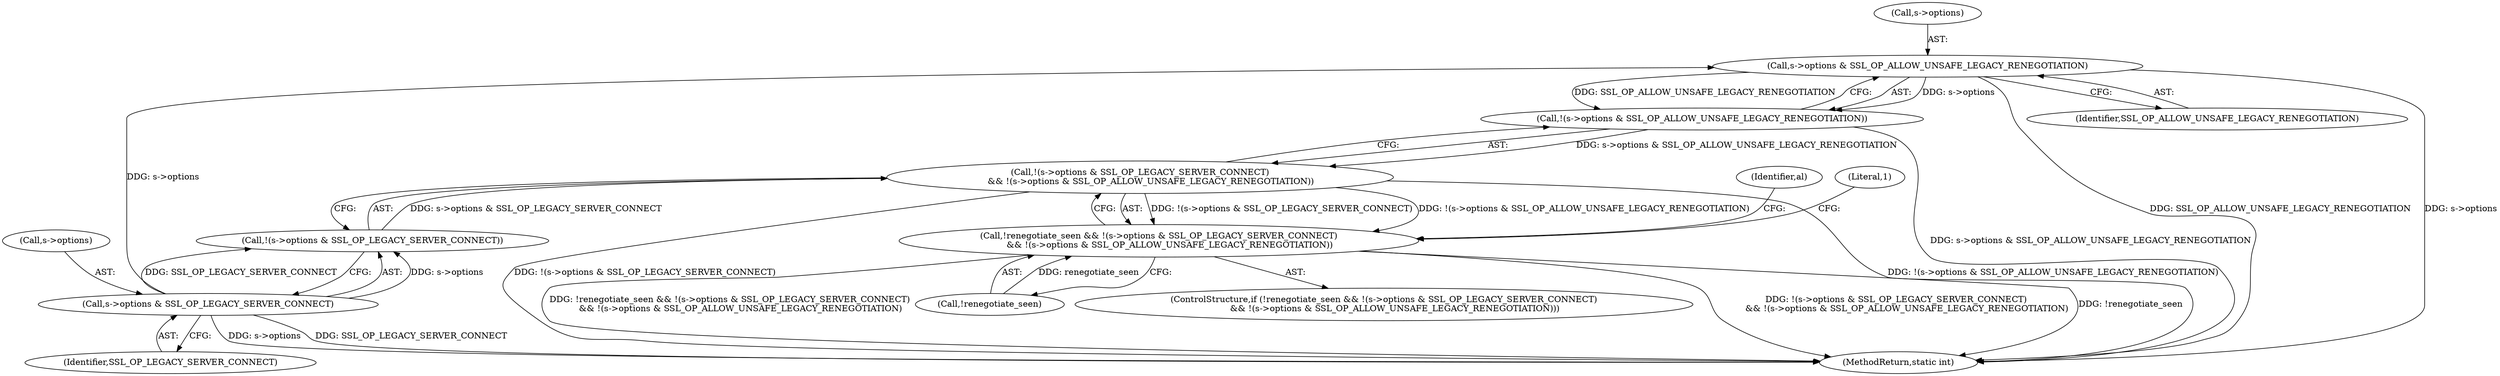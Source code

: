 digraph "0_openssl_a004e72b95835136d3f1ea90517f706c24c03da7_4@pointer" {
"1000978" [label="(Call,s->options & SSL_OP_ALLOW_UNSAFE_LEGACY_RENEGOTIATION)"];
"1000972" [label="(Call,s->options & SSL_OP_LEGACY_SERVER_CONNECT)"];
"1000977" [label="(Call,!(s->options & SSL_OP_ALLOW_UNSAFE_LEGACY_RENEGOTIATION))"];
"1000970" [label="(Call,!(s->options & SSL_OP_LEGACY_SERVER_CONNECT)\n        && !(s->options & SSL_OP_ALLOW_UNSAFE_LEGACY_RENEGOTIATION))"];
"1000967" [label="(Call,!renegotiate_seen && !(s->options & SSL_OP_LEGACY_SERVER_CONNECT)\n        && !(s->options & SSL_OP_ALLOW_UNSAFE_LEGACY_RENEGOTIATION))"];
"1000967" [label="(Call,!renegotiate_seen && !(s->options & SSL_OP_LEGACY_SERVER_CONNECT)\n        && !(s->options & SSL_OP_ALLOW_UNSAFE_LEGACY_RENEGOTIATION))"];
"1000972" [label="(Call,s->options & SSL_OP_LEGACY_SERVER_CONNECT)"];
"1000994" [label="(Literal,1)"];
"1000995" [label="(MethodReturn,static int)"];
"1000982" [label="(Identifier,SSL_OP_ALLOW_UNSAFE_LEGACY_RENEGOTIATION)"];
"1000979" [label="(Call,s->options)"];
"1000977" [label="(Call,!(s->options & SSL_OP_ALLOW_UNSAFE_LEGACY_RENEGOTIATION))"];
"1000976" [label="(Identifier,SSL_OP_LEGACY_SERVER_CONNECT)"];
"1000966" [label="(ControlStructure,if (!renegotiate_seen && !(s->options & SSL_OP_LEGACY_SERVER_CONNECT)\n        && !(s->options & SSL_OP_ALLOW_UNSAFE_LEGACY_RENEGOTIATION)))"];
"1000968" [label="(Call,!renegotiate_seen)"];
"1000971" [label="(Call,!(s->options & SSL_OP_LEGACY_SERVER_CONNECT))"];
"1000973" [label="(Call,s->options)"];
"1000978" [label="(Call,s->options & SSL_OP_ALLOW_UNSAFE_LEGACY_RENEGOTIATION)"];
"1000986" [label="(Identifier,al)"];
"1000970" [label="(Call,!(s->options & SSL_OP_LEGACY_SERVER_CONNECT)\n        && !(s->options & SSL_OP_ALLOW_UNSAFE_LEGACY_RENEGOTIATION))"];
"1000978" -> "1000977"  [label="AST: "];
"1000978" -> "1000982"  [label="CFG: "];
"1000979" -> "1000978"  [label="AST: "];
"1000982" -> "1000978"  [label="AST: "];
"1000977" -> "1000978"  [label="CFG: "];
"1000978" -> "1000995"  [label="DDG: SSL_OP_ALLOW_UNSAFE_LEGACY_RENEGOTIATION"];
"1000978" -> "1000995"  [label="DDG: s->options"];
"1000978" -> "1000977"  [label="DDG: s->options"];
"1000978" -> "1000977"  [label="DDG: SSL_OP_ALLOW_UNSAFE_LEGACY_RENEGOTIATION"];
"1000972" -> "1000978"  [label="DDG: s->options"];
"1000972" -> "1000971"  [label="AST: "];
"1000972" -> "1000976"  [label="CFG: "];
"1000973" -> "1000972"  [label="AST: "];
"1000976" -> "1000972"  [label="AST: "];
"1000971" -> "1000972"  [label="CFG: "];
"1000972" -> "1000995"  [label="DDG: s->options"];
"1000972" -> "1000995"  [label="DDG: SSL_OP_LEGACY_SERVER_CONNECT"];
"1000972" -> "1000971"  [label="DDG: s->options"];
"1000972" -> "1000971"  [label="DDG: SSL_OP_LEGACY_SERVER_CONNECT"];
"1000977" -> "1000970"  [label="AST: "];
"1000970" -> "1000977"  [label="CFG: "];
"1000977" -> "1000995"  [label="DDG: s->options & SSL_OP_ALLOW_UNSAFE_LEGACY_RENEGOTIATION"];
"1000977" -> "1000970"  [label="DDG: s->options & SSL_OP_ALLOW_UNSAFE_LEGACY_RENEGOTIATION"];
"1000970" -> "1000967"  [label="AST: "];
"1000970" -> "1000971"  [label="CFG: "];
"1000971" -> "1000970"  [label="AST: "];
"1000967" -> "1000970"  [label="CFG: "];
"1000970" -> "1000995"  [label="DDG: !(s->options & SSL_OP_ALLOW_UNSAFE_LEGACY_RENEGOTIATION)"];
"1000970" -> "1000995"  [label="DDG: !(s->options & SSL_OP_LEGACY_SERVER_CONNECT)"];
"1000970" -> "1000967"  [label="DDG: !(s->options & SSL_OP_LEGACY_SERVER_CONNECT)"];
"1000970" -> "1000967"  [label="DDG: !(s->options & SSL_OP_ALLOW_UNSAFE_LEGACY_RENEGOTIATION)"];
"1000971" -> "1000970"  [label="DDG: s->options & SSL_OP_LEGACY_SERVER_CONNECT"];
"1000967" -> "1000966"  [label="AST: "];
"1000967" -> "1000968"  [label="CFG: "];
"1000968" -> "1000967"  [label="AST: "];
"1000986" -> "1000967"  [label="CFG: "];
"1000994" -> "1000967"  [label="CFG: "];
"1000967" -> "1000995"  [label="DDG: !renegotiate_seen && !(s->options & SSL_OP_LEGACY_SERVER_CONNECT)\n        && !(s->options & SSL_OP_ALLOW_UNSAFE_LEGACY_RENEGOTIATION)"];
"1000967" -> "1000995"  [label="DDG: !(s->options & SSL_OP_LEGACY_SERVER_CONNECT)\n        && !(s->options & SSL_OP_ALLOW_UNSAFE_LEGACY_RENEGOTIATION)"];
"1000967" -> "1000995"  [label="DDG: !renegotiate_seen"];
"1000968" -> "1000967"  [label="DDG: renegotiate_seen"];
}

